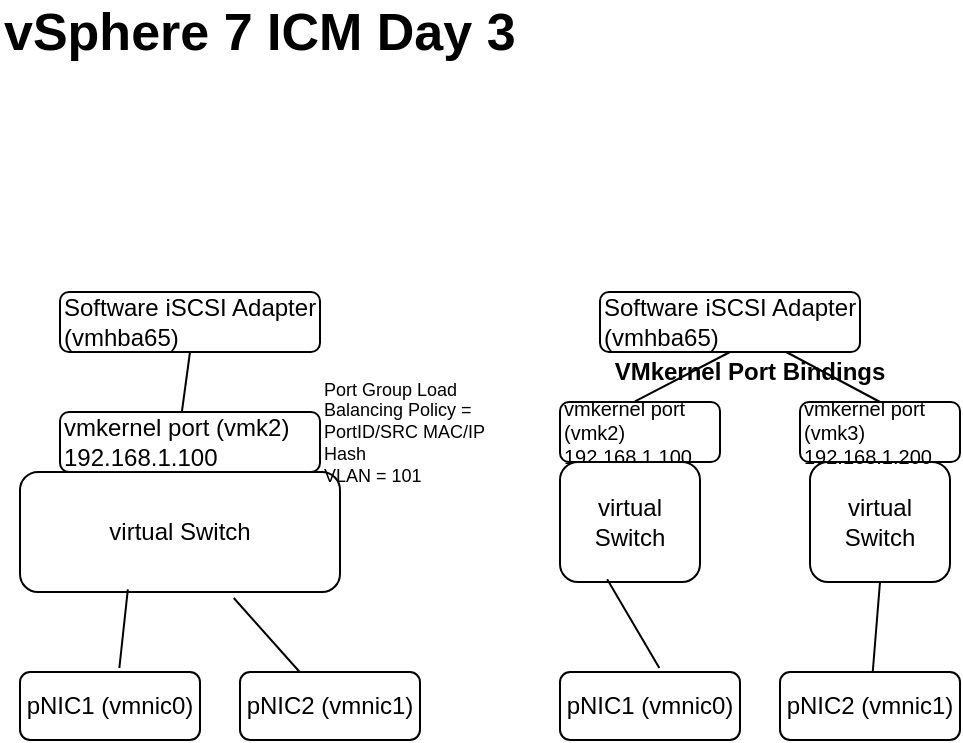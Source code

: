 <mxfile version="13.5.1" type="github" pages="5">
  <diagram id="36JcSneD635ffe-81IXM" name="vmkportbindings">
    <mxGraphModel dx="1422" dy="783" grid="1" gridSize="10" guides="1" tooltips="1" connect="1" arrows="1" fold="1" page="1" pageScale="1" pageWidth="1169" pageHeight="827" math="0" shadow="0">
      <root>
        <mxCell id="FdMGLVXJsDhEGSdXAeya-0" />
        <mxCell id="FdMGLVXJsDhEGSdXAeya-1" parent="FdMGLVXJsDhEGSdXAeya-0" />
        <mxCell id="FdMGLVXJsDhEGSdXAeya-2" value="vSphere 7 ICM Day 3" style="text;html=1;strokeColor=none;fillColor=none;align=left;verticalAlign=middle;whiteSpace=wrap;rounded=0;fontStyle=1;fontSize=26;" parent="FdMGLVXJsDhEGSdXAeya-1" vertex="1">
          <mxGeometry x="30" y="90" width="420" height="20" as="geometry" />
        </mxCell>
        <mxCell id="FdMGLVXJsDhEGSdXAeya-6" value="Software iSCSI Adapter (vmhba65)" style="rounded=1;whiteSpace=wrap;html=1;align=left;" parent="FdMGLVXJsDhEGSdXAeya-1" vertex="1">
          <mxGeometry x="60" y="230" width="130" height="30" as="geometry" />
        </mxCell>
        <mxCell id="FdMGLVXJsDhEGSdXAeya-7" value="vmkernel port (vmk2)&lt;br&gt;192.168.1.100&lt;br&gt;" style="rounded=1;whiteSpace=wrap;html=1;align=left;" parent="FdMGLVXJsDhEGSdXAeya-1" vertex="1">
          <mxGeometry x="60" y="290" width="130" height="30" as="geometry" />
        </mxCell>
        <mxCell id="FdMGLVXJsDhEGSdXAeya-8" value="" style="endArrow=none;html=1;exitX=0.469;exitY=-0.011;exitDx=0;exitDy=0;exitPerimeter=0;entryX=0.5;entryY=1;entryDx=0;entryDy=0;" parent="FdMGLVXJsDhEGSdXAeya-1" source="FdMGLVXJsDhEGSdXAeya-7" target="FdMGLVXJsDhEGSdXAeya-6" edge="1">
          <mxGeometry width="50" height="50" relative="1" as="geometry">
            <mxPoint x="220" y="300" as="sourcePoint" />
            <mxPoint x="270" y="250" as="targetPoint" />
          </mxGeometry>
        </mxCell>
        <mxCell id="FdMGLVXJsDhEGSdXAeya-9" value="virtual Switch" style="rounded=1;whiteSpace=wrap;html=1;align=center;" parent="FdMGLVXJsDhEGSdXAeya-1" vertex="1">
          <mxGeometry x="40" y="320" width="160" height="60" as="geometry" />
        </mxCell>
        <mxCell id="FdMGLVXJsDhEGSdXAeya-10" value="pNIC1 (vmnic0)" style="rounded=1;whiteSpace=wrap;html=1;align=center;" parent="FdMGLVXJsDhEGSdXAeya-1" vertex="1">
          <mxGeometry x="40" y="420" width="90" height="34" as="geometry" />
        </mxCell>
        <mxCell id="FdMGLVXJsDhEGSdXAeya-11" value="pNIC2 (vmnic1)" style="rounded=1;whiteSpace=wrap;html=1;align=center;" parent="FdMGLVXJsDhEGSdXAeya-1" vertex="1">
          <mxGeometry x="150" y="420" width="90" height="34" as="geometry" />
        </mxCell>
        <mxCell id="FdMGLVXJsDhEGSdXAeya-12" value="" style="endArrow=none;html=1;exitX=0.552;exitY=-0.059;exitDx=0;exitDy=0;exitPerimeter=0;entryX=0.337;entryY=0.978;entryDx=0;entryDy=0;entryPerimeter=0;" parent="FdMGLVXJsDhEGSdXAeya-1" source="FdMGLVXJsDhEGSdXAeya-10" target="FdMGLVXJsDhEGSdXAeya-9" edge="1">
          <mxGeometry width="50" height="50" relative="1" as="geometry">
            <mxPoint x="220" y="370" as="sourcePoint" />
            <mxPoint x="270" y="320" as="targetPoint" />
          </mxGeometry>
        </mxCell>
        <mxCell id="FdMGLVXJsDhEGSdXAeya-13" value="" style="endArrow=none;html=1;entryX=0.668;entryY=1.05;entryDx=0;entryDy=0;entryPerimeter=0;" parent="FdMGLVXJsDhEGSdXAeya-1" source="FdMGLVXJsDhEGSdXAeya-11" target="FdMGLVXJsDhEGSdXAeya-9" edge="1">
          <mxGeometry width="50" height="50" relative="1" as="geometry">
            <mxPoint x="99.68" y="427.994" as="sourcePoint" />
            <mxPoint x="120.77" y="388.68" as="targetPoint" />
          </mxGeometry>
        </mxCell>
        <mxCell id="FdMGLVXJsDhEGSdXAeya-14" value="Port Group Load Balancing Policy = PortID/SRC MAC/IP Hash&lt;br&gt;VLAN = 101" style="text;html=1;strokeColor=none;fillColor=none;align=left;verticalAlign=middle;whiteSpace=wrap;rounded=0;fontSize=9;" parent="FdMGLVXJsDhEGSdXAeya-1" vertex="1">
          <mxGeometry x="190" y="290" width="100" height="20" as="geometry" />
        </mxCell>
        <mxCell id="FdMGLVXJsDhEGSdXAeya-15" value="Software iSCSI Adapter (vmhba65)" style="rounded=1;whiteSpace=wrap;html=1;align=left;" parent="FdMGLVXJsDhEGSdXAeya-1" vertex="1">
          <mxGeometry x="330" y="230" width="130" height="30" as="geometry" />
        </mxCell>
        <mxCell id="FdMGLVXJsDhEGSdXAeya-16" value="vmkernel port (vmk2)&lt;br style=&quot;font-size: 10px;&quot;&gt;192.168.1.100&lt;br style=&quot;font-size: 10px;&quot;&gt;" style="rounded=1;whiteSpace=wrap;html=1;align=left;fontSize=10;" parent="FdMGLVXJsDhEGSdXAeya-1" vertex="1">
          <mxGeometry x="310" y="285" width="80" height="30" as="geometry" />
        </mxCell>
        <mxCell id="FdMGLVXJsDhEGSdXAeya-17" value="" style="endArrow=none;html=1;exitX=0.469;exitY=-0.011;exitDx=0;exitDy=0;exitPerimeter=0;entryX=0.5;entryY=1;entryDx=0;entryDy=0;" parent="FdMGLVXJsDhEGSdXAeya-1" source="FdMGLVXJsDhEGSdXAeya-16" target="FdMGLVXJsDhEGSdXAeya-15" edge="1">
          <mxGeometry width="50" height="50" relative="1" as="geometry">
            <mxPoint x="490" y="300" as="sourcePoint" />
            <mxPoint x="540" y="250" as="targetPoint" />
          </mxGeometry>
        </mxCell>
        <mxCell id="FdMGLVXJsDhEGSdXAeya-18" value="virtual Switch" style="rounded=1;whiteSpace=wrap;html=1;align=center;" parent="FdMGLVXJsDhEGSdXAeya-1" vertex="1">
          <mxGeometry x="310" y="315" width="70" height="60" as="geometry" />
        </mxCell>
        <mxCell id="FdMGLVXJsDhEGSdXAeya-19" value="pNIC1 (vmnic0)" style="rounded=1;whiteSpace=wrap;html=1;align=center;" parent="FdMGLVXJsDhEGSdXAeya-1" vertex="1">
          <mxGeometry x="310" y="420" width="90" height="34" as="geometry" />
        </mxCell>
        <mxCell id="FdMGLVXJsDhEGSdXAeya-20" value="pNIC2 (vmnic1)" style="rounded=1;whiteSpace=wrap;html=1;align=center;" parent="FdMGLVXJsDhEGSdXAeya-1" vertex="1">
          <mxGeometry x="420" y="420" width="90" height="34" as="geometry" />
        </mxCell>
        <mxCell id="FdMGLVXJsDhEGSdXAeya-21" value="" style="endArrow=none;html=1;exitX=0.552;exitY=-0.059;exitDx=0;exitDy=0;exitPerimeter=0;entryX=0.337;entryY=0.978;entryDx=0;entryDy=0;entryPerimeter=0;" parent="FdMGLVXJsDhEGSdXAeya-1" source="FdMGLVXJsDhEGSdXAeya-19" target="FdMGLVXJsDhEGSdXAeya-18" edge="1">
          <mxGeometry width="50" height="50" relative="1" as="geometry">
            <mxPoint x="490" y="370" as="sourcePoint" />
            <mxPoint x="540" y="320" as="targetPoint" />
          </mxGeometry>
        </mxCell>
        <mxCell id="FdMGLVXJsDhEGSdXAeya-22" value="" style="endArrow=none;html=1;entryX=0.5;entryY=1;entryDx=0;entryDy=0;" parent="FdMGLVXJsDhEGSdXAeya-1" source="FdMGLVXJsDhEGSdXAeya-20" target="FdMGLVXJsDhEGSdXAeya-23" edge="1">
          <mxGeometry width="50" height="50" relative="1" as="geometry">
            <mxPoint x="369.68" y="427.994" as="sourcePoint" />
            <mxPoint x="390.77" y="388.68" as="targetPoint" />
          </mxGeometry>
        </mxCell>
        <mxCell id="FdMGLVXJsDhEGSdXAeya-23" value="virtual Switch" style="rounded=1;whiteSpace=wrap;html=1;align=center;" parent="FdMGLVXJsDhEGSdXAeya-1" vertex="1">
          <mxGeometry x="435" y="315" width="70" height="60" as="geometry" />
        </mxCell>
        <mxCell id="FdMGLVXJsDhEGSdXAeya-24" value="vmkernel port (vmk3)&lt;br style=&quot;font-size: 10px&quot;&gt;192.168.1.200" style="rounded=1;whiteSpace=wrap;html=1;align=left;fontSize=10;" parent="FdMGLVXJsDhEGSdXAeya-1" vertex="1">
          <mxGeometry x="430" y="285" width="80" height="30" as="geometry" />
        </mxCell>
        <mxCell id="FdMGLVXJsDhEGSdXAeya-25" value="" style="endArrow=none;html=1;exitX=0.5;exitY=0;exitDx=0;exitDy=0;" parent="FdMGLVXJsDhEGSdXAeya-1" source="FdMGLVXJsDhEGSdXAeya-24" target="FdMGLVXJsDhEGSdXAeya-15" edge="1">
          <mxGeometry width="50" height="50" relative="1" as="geometry">
            <mxPoint x="357.52" y="294.67" as="sourcePoint" />
            <mxPoint x="405" y="270" as="targetPoint" />
          </mxGeometry>
        </mxCell>
        <mxCell id="FdMGLVXJsDhEGSdXAeya-26" value="VMkernel Port Bindings" style="text;html=1;strokeColor=none;fillColor=none;align=center;verticalAlign=middle;whiteSpace=wrap;rounded=0;fontStyle=1" parent="FdMGLVXJsDhEGSdXAeya-1" vertex="1">
          <mxGeometry x="330" y="260" width="150" height="20" as="geometry" />
        </mxCell>
      </root>
    </mxGraphModel>
  </diagram>
  <diagram id="1oYTkPARyeYRjbsxOVbL" name="vmkernelports">
    <mxGraphModel dx="1422" dy="783" grid="1" gridSize="10" guides="1" tooltips="1" connect="1" arrows="1" fold="1" page="1" pageScale="1" pageWidth="1169" pageHeight="827" math="0" shadow="0">
      <root>
        <mxCell id="vGEMw31PxVdCvphUqTaV-0" />
        <mxCell id="vGEMw31PxVdCvphUqTaV-1" parent="vGEMw31PxVdCvphUqTaV-0" />
        <mxCell id="vGEMw31PxVdCvphUqTaV-2" value="Software iSCSI Adapter (vmhba65)" style="rounded=1;whiteSpace=wrap;html=1;align=left;" parent="vGEMw31PxVdCvphUqTaV-1" vertex="1">
          <mxGeometry x="370" y="160" width="130" height="30" as="geometry" />
        </mxCell>
        <mxCell id="vGEMw31PxVdCvphUqTaV-3" value="vmkernel port (vmk1)&lt;br&gt;192.168.1.100" style="rounded=1;whiteSpace=wrap;html=1;align=left;" parent="vGEMw31PxVdCvphUqTaV-1" vertex="1">
          <mxGeometry x="370" y="220" width="130" height="30" as="geometry" />
        </mxCell>
        <mxCell id="vGEMw31PxVdCvphUqTaV-4" value="" style="endArrow=none;html=1;exitX=0.469;exitY=-0.011;exitDx=0;exitDy=0;exitPerimeter=0;entryX=0.5;entryY=1;entryDx=0;entryDy=0;" parent="vGEMw31PxVdCvphUqTaV-1" source="vGEMw31PxVdCvphUqTaV-3" target="vGEMw31PxVdCvphUqTaV-2" edge="1">
          <mxGeometry width="50" height="50" relative="1" as="geometry">
            <mxPoint x="530" y="230" as="sourcePoint" />
            <mxPoint x="580" y="180" as="targetPoint" />
          </mxGeometry>
        </mxCell>
        <mxCell id="vGEMw31PxVdCvphUqTaV-5" value="virtual Switch" style="rounded=1;whiteSpace=wrap;html=1;align=center;" parent="vGEMw31PxVdCvphUqTaV-1" vertex="1">
          <mxGeometry x="160" y="250" width="560" height="60" as="geometry" />
        </mxCell>
        <mxCell id="vGEMw31PxVdCvphUqTaV-6" value="pNIC1 (vmnic0)&lt;br&gt;10GbE" style="rounded=1;whiteSpace=wrap;html=1;align=center;" parent="vGEMw31PxVdCvphUqTaV-1" vertex="1">
          <mxGeometry x="350" y="350" width="90" height="34" as="geometry" />
        </mxCell>
        <mxCell id="vGEMw31PxVdCvphUqTaV-7" value="pNIC2 (vmnic1)&lt;br&gt;10GbE" style="rounded=1;whiteSpace=wrap;html=1;align=center;" parent="vGEMw31PxVdCvphUqTaV-1" vertex="1">
          <mxGeometry x="460" y="350" width="90" height="34" as="geometry" />
        </mxCell>
        <mxCell id="vGEMw31PxVdCvphUqTaV-8" value="" style="endArrow=none;html=1;exitX=0.552;exitY=-0.059;exitDx=0;exitDy=0;exitPerimeter=0;entryX=0.337;entryY=0.978;entryDx=0;entryDy=0;entryPerimeter=0;" parent="vGEMw31PxVdCvphUqTaV-1" source="vGEMw31PxVdCvphUqTaV-6" target="vGEMw31PxVdCvphUqTaV-5" edge="1">
          <mxGeometry width="50" height="50" relative="1" as="geometry">
            <mxPoint x="530" y="300" as="sourcePoint" />
            <mxPoint x="580" y="250" as="targetPoint" />
          </mxGeometry>
        </mxCell>
        <mxCell id="vGEMw31PxVdCvphUqTaV-9" value="" style="endArrow=none;html=1;entryX=0.668;entryY=1.05;entryDx=0;entryDy=0;entryPerimeter=0;" parent="vGEMw31PxVdCvphUqTaV-1" source="vGEMw31PxVdCvphUqTaV-7" target="vGEMw31PxVdCvphUqTaV-5" edge="1">
          <mxGeometry width="50" height="50" relative="1" as="geometry">
            <mxPoint x="409.68" y="357.994" as="sourcePoint" />
            <mxPoint x="430.77" y="318.68" as="targetPoint" />
          </mxGeometry>
        </mxCell>
        <mxCell id="vGEMw31PxVdCvphUqTaV-10" value="Policy: LB&lt;br&gt;Policy: Failover&lt;br&gt;Policy: Security&lt;br&gt;Policy: VLAN" style="text;html=1;strokeColor=none;fillColor=none;align=left;verticalAlign=middle;whiteSpace=wrap;rounded=0;fontSize=9;" parent="vGEMw31PxVdCvphUqTaV-1" vertex="1">
          <mxGeometry x="490" y="260" width="100" height="20" as="geometry" />
        </mxCell>
        <mxCell id="vGEMw31PxVdCvphUqTaV-11" value="vmkernel port (vmk0)&lt;br&gt;192.168.1.100" style="rounded=1;whiteSpace=wrap;html=1;align=left;" parent="vGEMw31PxVdCvphUqTaV-1" vertex="1">
          <mxGeometry x="160" y="220" width="130" height="30" as="geometry" />
        </mxCell>
        <mxCell id="vGEMw31PxVdCvphUqTaV-12" value="vmkernel port (vmk2)&lt;br&gt;192.168.1.100" style="rounded=1;whiteSpace=wrap;html=1;align=left;" parent="vGEMw31PxVdCvphUqTaV-1" vertex="1">
          <mxGeometry x="600" y="220" width="130" height="30" as="geometry" />
        </mxCell>
        <mxCell id="vGEMw31PxVdCvphUqTaV-13" value="" style="verticalLabelPosition=bottom;verticalAlign=top;html=1;shape=mxgraph.basic.tick;fontSize=10;align=left;" parent="vGEMw31PxVdCvphUqTaV-1" vertex="1">
          <mxGeometry x="170" y="160" width="20" height="20" as="geometry" />
        </mxCell>
        <mxCell id="vGEMw31PxVdCvphUqTaV-14" value="Management" style="text;html=1;strokeColor=none;fillColor=none;align=center;verticalAlign=middle;whiteSpace=wrap;rounded=0;" parent="vGEMw31PxVdCvphUqTaV-1" vertex="1">
          <mxGeometry x="220" y="160" width="40" height="20" as="geometry" />
        </mxCell>
        <mxCell id="vGEMw31PxVdCvphUqTaV-15" value="vMotion (Live Migration)" style="text;html=1;strokeColor=none;fillColor=none;align=center;verticalAlign=middle;whiteSpace=wrap;rounded=0;" parent="vGEMw31PxVdCvphUqTaV-1" vertex="1">
          <mxGeometry x="640" y="200" width="140" height="20" as="geometry" />
        </mxCell>
        <mxCell id="vGEMw31PxVdCvphUqTaV-16" value="" style="verticalLabelPosition=bottom;verticalAlign=top;html=1;shape=mxgraph.basic.x;fontSize=10;align=left;" parent="vGEMw31PxVdCvphUqTaV-1" vertex="1">
          <mxGeometry x="160" y="190" width="30" height="20" as="geometry" />
        </mxCell>
        <mxCell id="vGEMw31PxVdCvphUqTaV-17" value="" style="verticalLabelPosition=bottom;verticalAlign=top;html=1;shape=mxgraph.basic.tick;fontSize=10;align=left;" parent="vGEMw31PxVdCvphUqTaV-1" vertex="1">
          <mxGeometry x="610" y="200" width="20" height="20" as="geometry" />
        </mxCell>
        <mxCell id="vGEMw31PxVdCvphUqTaV-18" value="Management" style="text;html=1;strokeColor=none;fillColor=none;align=center;verticalAlign=middle;whiteSpace=wrap;rounded=0;" parent="vGEMw31PxVdCvphUqTaV-1" vertex="1">
          <mxGeometry x="660" y="170" width="40" height="20" as="geometry" />
        </mxCell>
        <mxCell id="vGEMw31PxVdCvphUqTaV-19" value="" style="verticalLabelPosition=bottom;verticalAlign=top;html=1;shape=mxgraph.basic.x;fontSize=10;align=left;" parent="vGEMw31PxVdCvphUqTaV-1" vertex="1">
          <mxGeometry x="610" y="170" width="30" height="20" as="geometry" />
        </mxCell>
        <mxCell id="vGEMw31PxVdCvphUqTaV-22" value="vMotion (Live Migration)" style="text;html=1;strokeColor=none;fillColor=none;align=center;verticalAlign=middle;whiteSpace=wrap;rounded=0;" parent="vGEMw31PxVdCvphUqTaV-1" vertex="1">
          <mxGeometry x="200" y="200" width="140" height="20" as="geometry" />
        </mxCell>
        <mxCell id="vGEMw31PxVdCvphUqTaV-23" value="Policy: LB&lt;br&gt;Policy: Failover&lt;br&gt;Policy: Security&lt;br&gt;Policy: VLAN" style="text;html=1;strokeColor=none;fillColor=none;align=left;verticalAlign=middle;whiteSpace=wrap;rounded=0;fontSize=9;" parent="vGEMw31PxVdCvphUqTaV-1" vertex="1">
          <mxGeometry x="640" y="260" width="100" height="20" as="geometry" />
        </mxCell>
        <mxCell id="vGEMw31PxVdCvphUqTaV-24" value="Policy: LB&lt;br&gt;Policy: Failover&lt;br&gt;Policy: Security&lt;br&gt;Policy: VLAN" style="text;html=1;strokeColor=none;fillColor=none;align=left;verticalAlign=middle;whiteSpace=wrap;rounded=0;fontSize=9;" parent="vGEMw31PxVdCvphUqTaV-1" vertex="1">
          <mxGeometry x="190" y="260" width="100" height="20" as="geometry" />
        </mxCell>
      </root>
    </mxGraphModel>
  </diagram>
  <diagram id="P3ogWznEImxEZ2Kmd14Y" name="PreferredPath">
    <mxGraphModel dx="2842" dy="921" grid="1" gridSize="10" guides="1" tooltips="1" connect="1" arrows="1" fold="1" page="1" pageScale="1" pageWidth="1169" pageHeight="827" math="0" shadow="0">
      <root>
        <mxCell id="KcUhk-08Q33YimQ9L4g0-0" />
        <mxCell id="KcUhk-08Q33YimQ9L4g0-1" parent="KcUhk-08Q33YimQ9L4g0-0" />
        <mxCell id="KcUhk-08Q33YimQ9L4g0-4" value="" style="rounded=1;whiteSpace=wrap;html=1;fontSize=17;align=left;" parent="KcUhk-08Q33YimQ9L4g0-1" vertex="1">
          <mxGeometry x="-909" y="390" width="650" height="320" as="geometry" />
        </mxCell>
        <mxCell id="KcUhk-08Q33YimQ9L4g0-2" value="ESXI" style="rounded=1;whiteSpace=wrap;html=1;fontSize=17;align=left;" parent="KcUhk-08Q33YimQ9L4g0-1" vertex="1">
          <mxGeometry x="-699" y="70" width="200" height="160" as="geometry" />
        </mxCell>
        <mxCell id="KcUhk-08Q33YimQ9L4g0-3" value="VMFS VOL on LUN1" style="pointerEvents=1;shadow=0;dashed=0;html=1;strokeColor=none;fillColor=#434445;aspect=fixed;labelPosition=center;verticalLabelPosition=bottom;verticalAlign=top;align=center;outlineConnect=0;shape=mxgraph.vvd.datastore;" parent="KcUhk-08Q33YimQ9L4g0-1" vertex="1">
          <mxGeometry x="-849" y="470" width="179.49" height="140" as="geometry" />
        </mxCell>
        <mxCell id="KcUhk-08Q33YimQ9L4g0-5" value="A" style="rounded=1;whiteSpace=wrap;html=1;fontSize=17;align=center;" parent="KcUhk-08Q33YimQ9L4g0-1" vertex="1">
          <mxGeometry x="-779" y="360" width="120" height="60" as="geometry" />
        </mxCell>
        <mxCell id="KcUhk-08Q33YimQ9L4g0-6" value="B" style="rounded=1;whiteSpace=wrap;html=1;fontSize=17;align=center;" parent="KcUhk-08Q33YimQ9L4g0-1" vertex="1">
          <mxGeometry x="-549" y="360" width="120" height="60" as="geometry" />
        </mxCell>
        <mxCell id="KcUhk-08Q33YimQ9L4g0-7" value="HBA" style="rounded=1;whiteSpace=wrap;html=1;fontSize=17;align=left;" parent="KcUhk-08Q33YimQ9L4g0-1" vertex="1">
          <mxGeometry x="-589" y="210" width="70" height="50" as="geometry" />
        </mxCell>
        <mxCell id="KcUhk-08Q33YimQ9L4g0-8" value="HBA" style="rounded=1;whiteSpace=wrap;html=1;fontSize=17;align=left;" parent="KcUhk-08Q33YimQ9L4g0-1" vertex="1">
          <mxGeometry x="-699" y="210" width="70" height="50" as="geometry" />
        </mxCell>
        <mxCell id="KcUhk-08Q33YimQ9L4g0-9" value="VMFS on LUN2" style="pointerEvents=1;shadow=0;dashed=0;html=1;strokeColor=none;fillColor=#434445;aspect=fixed;labelPosition=center;verticalLabelPosition=bottom;verticalAlign=top;align=center;outlineConnect=0;shape=mxgraph.vvd.datastore;" parent="KcUhk-08Q33YimQ9L4g0-1" vertex="1">
          <mxGeometry x="-559" y="470" width="179.49" height="140" as="geometry" />
        </mxCell>
        <mxCell id="KcUhk-08Q33YimQ9L4g0-10" value="" style="endArrow=classic;startArrow=classic;html=1;fontSize=17;" parent="KcUhk-08Q33YimQ9L4g0-1" source="KcUhk-08Q33YimQ9L4g0-5" edge="1">
          <mxGeometry width="50" height="50" relative="1" as="geometry">
            <mxPoint x="-719.51" y="300" as="sourcePoint" />
            <mxPoint x="-669.51" y="250" as="targetPoint" />
          </mxGeometry>
        </mxCell>
        <mxCell id="KcUhk-08Q33YimQ9L4g0-11" value="" style="endArrow=classic;startArrow=classic;html=1;fontSize=17;" parent="KcUhk-08Q33YimQ9L4g0-1" source="KcUhk-08Q33YimQ9L4g0-6" edge="1">
          <mxGeometry width="50" height="50" relative="1" as="geometry">
            <mxPoint x="-587.885" y="370" as="sourcePoint" />
            <mxPoint x="-549.0" y="260" as="targetPoint" />
          </mxGeometry>
        </mxCell>
      </root>
    </mxGraphModel>
  </diagram>
  <diagram id="NkknkvJQYLz35yL54Nz3" name="VMFSReservations">
    <mxGraphModel dx="2591" dy="783" grid="1" gridSize="10" guides="1" tooltips="1" connect="1" arrows="1" fold="1" page="1" pageScale="1" pageWidth="1169" pageHeight="827" math="0" shadow="0">
      <root>
        <mxCell id="L7le9xb2ZXGL_Z3kNtfC-0" />
        <mxCell id="L7le9xb2ZXGL_Z3kNtfC-1" parent="L7le9xb2ZXGL_Z3kNtfC-0" />
        <mxCell id="L7le9xb2ZXGL_Z3kNtfC-2" value="" style="rounded=1;whiteSpace=wrap;html=1;fontSize=17;align=left;" parent="L7le9xb2ZXGL_Z3kNtfC-1" vertex="1">
          <mxGeometry x="-1010" y="240" width="650" height="530" as="geometry" />
        </mxCell>
        <mxCell id="L7le9xb2ZXGL_Z3kNtfC-3" value="VMFS VOL on LUN1" style="pointerEvents=1;shadow=0;dashed=0;html=1;aspect=fixed;labelPosition=center;verticalLabelPosition=bottom;verticalAlign=top;align=center;outlineConnect=0;shape=mxgraph.vvd.datastore;" parent="L7le9xb2ZXGL_Z3kNtfC-1" vertex="1">
          <mxGeometry x="-950" y="310" width="461.55" height="360" as="geometry" />
        </mxCell>
        <mxCell id="L7le9xb2ZXGL_Z3kNtfC-7" value="VMFS METADATA&lt;br&gt;file locking table" style="rounded=1;whiteSpace=wrap;html=1;fontSize=17;align=center;" parent="L7le9xb2ZXGL_Z3kNtfC-1" vertex="1">
          <mxGeometry x="-910" y="370" width="380" height="60" as="geometry" />
        </mxCell>
        <mxCell id="L7le9xb2ZXGL_Z3kNtfC-8" value="vm.vmdk" style="rounded=1;whiteSpace=wrap;html=1;fontSize=17;align=center;" parent="L7le9xb2ZXGL_Z3kNtfC-1" vertex="1">
          <mxGeometry x="-800" y="550" width="120" height="60" as="geometry" />
        </mxCell>
        <mxCell id="L7le9xb2ZXGL_Z3kNtfC-9" value="ESXI-01" style="rounded=1;whiteSpace=wrap;html=1;fontSize=17;align=center;fillColor=#ffe6cc;strokeColor=#d79b00;" parent="L7le9xb2ZXGL_Z3kNtfC-1" vertex="1">
          <mxGeometry x="-940" y="80" width="120" height="60" as="geometry" />
        </mxCell>
        <mxCell id="L7le9xb2ZXGL_Z3kNtfC-10" value="" style="endArrow=none;html=1;fontSize=17;entryX=0.5;entryY=1;entryDx=0;entryDy=0;" parent="L7le9xb2ZXGL_Z3kNtfC-1" source="L7le9xb2ZXGL_Z3kNtfC-8" target="L7le9xb2ZXGL_Z3kNtfC-9" edge="1">
          <mxGeometry width="50" height="50" relative="1" as="geometry">
            <mxPoint x="-440" y="500" as="sourcePoint" />
            <mxPoint x="-390" y="450" as="targetPoint" />
          </mxGeometry>
        </mxCell>
        <mxCell id="L7le9xb2ZXGL_Z3kNtfC-11" value="ESXI-02" style="rounded=1;whiteSpace=wrap;html=1;fontSize=17;align=center;" parent="L7le9xb2ZXGL_Z3kNtfC-1" vertex="1">
          <mxGeometry x="-760" y="80" width="120" height="60" as="geometry" />
        </mxCell>
        <mxCell id="L7le9xb2ZXGL_Z3kNtfC-12" value="" style="pointerEvents=1;shadow=0;dashed=0;html=1;strokeColor=none;fillColor=#434445;aspect=fixed;labelPosition=center;verticalLabelPosition=bottom;verticalAlign=top;align=center;outlineConnect=0;shape=mxgraph.vvd.app;" parent="L7le9xb2ZXGL_Z3kNtfC-1" vertex="1">
          <mxGeometry x="-940" y="50" width="50" height="50" as="geometry" />
        </mxCell>
        <mxCell id="L7le9xb2ZXGL_Z3kNtfC-14" value="VsPHERE API FOR ARRAY INTEGRATION (VAAI)&lt;br&gt;&lt;br&gt;&lt;br&gt;atomic test &amp;amp; set (ATS)" style="text;html=1;strokeColor=none;fillColor=none;align=center;verticalAlign=middle;whiteSpace=wrap;rounded=0;fontSize=17;" parent="L7le9xb2ZXGL_Z3kNtfC-1" vertex="1">
          <mxGeometry x="-460" y="310" width="40" height="20" as="geometry" />
        </mxCell>
      </root>
    </mxGraphModel>
  </diagram>
  <diagram id="8adywbvT-tkOhVAE6fHf" name="VCF">
    <mxGraphModel dx="1422" dy="783" grid="1" gridSize="10" guides="1" tooltips="1" connect="1" arrows="1" fold="1" page="1" pageScale="1" pageWidth="1169" pageHeight="827" math="0" shadow="0">
      <root>
        <mxCell id="2qLxWbJamepmx9KypSTk-0" />
        <mxCell id="2qLxWbJamepmx9KypSTk-1" parent="2qLxWbJamepmx9KypSTk-0" />
        <mxCell id="2qLxWbJamepmx9KypSTk-27" value="" style="rounded=0;whiteSpace=wrap;html=1;fillColor=none;fontSize=17;align=center;" parent="2qLxWbJamepmx9KypSTk-1" vertex="1">
          <mxGeometry x="609" y="480" width="560" height="320" as="geometry" />
        </mxCell>
        <mxCell id="2qLxWbJamepmx9KypSTk-17" value="" style="rounded=0;whiteSpace=wrap;html=1;fillColor=none;fontSize=17;align=center;" parent="2qLxWbJamepmx9KypSTk-1" vertex="1">
          <mxGeometry x="40" y="100" width="560" height="320" as="geometry" />
        </mxCell>
        <mxCell id="2qLxWbJamepmx9KypSTk-2" value="vSAN Ready Hardware&amp;nbsp;" style="rounded=1;whiteSpace=wrap;html=1;fillColor=none;fontSize=17;align=center;" parent="2qLxWbJamepmx9KypSTk-1" vertex="1">
          <mxGeometry x="250" y="270" width="120" height="60" as="geometry" />
        </mxCell>
        <mxCell id="2qLxWbJamepmx9KypSTk-3" value="vSAN Ready Hardware" style="rounded=1;whiteSpace=wrap;html=1;fillColor=none;fontSize=17;align=center;" parent="2qLxWbJamepmx9KypSTk-1" vertex="1">
          <mxGeometry x="120" y="270" width="120" height="60" as="geometry" />
        </mxCell>
        <mxCell id="2qLxWbJamepmx9KypSTk-4" value="vSAN Ready Hardware" style="rounded=1;whiteSpace=wrap;html=1;fillColor=none;fontSize=17;align=center;" parent="2qLxWbJamepmx9KypSTk-1" vertex="1">
          <mxGeometry x="380" y="270" width="120" height="60" as="geometry" />
        </mxCell>
        <mxCell id="2qLxWbJamepmx9KypSTk-5" value="CloudBuilder&lt;br&gt;" style="rounded=1;whiteSpace=wrap;html=1;fillColor=none;fontSize=17;align=center;" parent="2qLxWbJamepmx9KypSTk-1" vertex="1">
          <mxGeometry x="680" y="320" width="120" height="60" as="geometry" />
        </mxCell>
        <mxCell id="2qLxWbJamepmx9KypSTk-7" value="vSAN Cluster" style="ellipse;whiteSpace=wrap;html=1;fillColor=none;fontSize=17;align=center;" parent="2qLxWbJamepmx9KypSTk-1" vertex="1">
          <mxGeometry x="105" y="320" width="410" height="36" as="geometry" />
        </mxCell>
        <mxCell id="2qLxWbJamepmx9KypSTk-8" value="ESXi&lt;br&gt;" style="text;html=1;strokeColor=none;fillColor=none;align=center;verticalAlign=middle;whiteSpace=wrap;rounded=0;fontSize=17;" parent="2qLxWbJamepmx9KypSTk-1" vertex="1">
          <mxGeometry x="170" y="240" width="40" height="20" as="geometry" />
        </mxCell>
        <mxCell id="2qLxWbJamepmx9KypSTk-9" value="ESXi&lt;br&gt;" style="text;html=1;strokeColor=none;fillColor=none;align=center;verticalAlign=middle;whiteSpace=wrap;rounded=0;fontSize=17;" parent="2qLxWbJamepmx9KypSTk-1" vertex="1">
          <mxGeometry x="290" y="240" width="40" height="20" as="geometry" />
        </mxCell>
        <mxCell id="2qLxWbJamepmx9KypSTk-10" value="ESXi&lt;br&gt;" style="text;html=1;strokeColor=none;fillColor=none;align=center;verticalAlign=middle;whiteSpace=wrap;rounded=0;fontSize=17;" parent="2qLxWbJamepmx9KypSTk-1" vertex="1">
          <mxGeometry x="420" y="240" width="40" height="20" as="geometry" />
        </mxCell>
        <mxCell id="2qLxWbJamepmx9KypSTk-11" value="vc" style="rounded=1;whiteSpace=wrap;html=1;fillColor=none;fontSize=17;align=center;" parent="2qLxWbJamepmx9KypSTk-1" vertex="1">
          <mxGeometry x="140" y="170" width="45" height="40" as="geometry" />
        </mxCell>
        <mxCell id="2qLxWbJamepmx9KypSTk-13" value="nsx cc" style="rounded=1;whiteSpace=wrap;html=1;fillColor=none;fontSize=17;align=center;" parent="2qLxWbJamepmx9KypSTk-1" vertex="1">
          <mxGeometry x="280" y="170" width="45" height="40" as="geometry" />
        </mxCell>
        <mxCell id="2qLxWbJamepmx9KypSTk-14" value="nsx cc" style="rounded=1;whiteSpace=wrap;html=1;fillColor=none;fontSize=17;align=center;" parent="2qLxWbJamepmx9KypSTk-1" vertex="1">
          <mxGeometry x="420" y="170" width="45" height="40" as="geometry" />
        </mxCell>
        <mxCell id="2qLxWbJamepmx9KypSTk-15" value="nsx cc" style="rounded=1;whiteSpace=wrap;html=1;fillColor=none;fontSize=17;align=center;" parent="2qLxWbJamepmx9KypSTk-1" vertex="1">
          <mxGeometry x="195" y="170" width="45" height="40" as="geometry" />
        </mxCell>
        <mxCell id="2qLxWbJamepmx9KypSTk-16" value="log&lt;br&gt;insight" style="rounded=1;whiteSpace=wrap;html=1;fillColor=none;fontSize=17;align=center;" parent="2qLxWbJamepmx9KypSTk-1" vertex="1">
          <mxGeometry x="480" y="170" width="45" height="40" as="geometry" />
        </mxCell>
        <mxCell id="2qLxWbJamepmx9KypSTk-18" value="Management Workload Domain" style="text;html=1;strokeColor=none;fillColor=none;align=center;verticalAlign=middle;whiteSpace=wrap;rounded=0;" parent="2qLxWbJamepmx9KypSTk-1" vertex="1">
          <mxGeometry x="560" y="420" width="40" height="20" as="geometry" />
        </mxCell>
        <mxCell id="2qLxWbJamepmx9KypSTk-19" value="sddc&amp;nbsp;&lt;br&gt;manger" style="rounded=1;whiteSpace=wrap;html=1;fillColor=none;fontSize=17;align=center;" parent="2qLxWbJamepmx9KypSTk-1" vertex="1">
          <mxGeometry x="60" y="170" width="45" height="40" as="geometry" />
        </mxCell>
        <mxCell id="2qLxWbJamepmx9KypSTk-21" value="" style="rounded=0;whiteSpace=wrap;html=1;fillColor=none;fontSize=17;align=center;" parent="2qLxWbJamepmx9KypSTk-1" vertex="1">
          <mxGeometry x="40" y="480" width="560" height="320" as="geometry" />
        </mxCell>
        <mxCell id="2qLxWbJamepmx9KypSTk-22" value="vSAN Ready Hardware&amp;nbsp;" style="rounded=1;whiteSpace=wrap;html=1;fillColor=none;fontSize=17;align=center;" parent="2qLxWbJamepmx9KypSTk-1" vertex="1">
          <mxGeometry x="260" y="590" width="120" height="60" as="geometry" />
        </mxCell>
        <mxCell id="2qLxWbJamepmx9KypSTk-23" value="vSAN Ready Hardware" style="rounded=1;whiteSpace=wrap;html=1;fillColor=none;fontSize=17;align=center;" parent="2qLxWbJamepmx9KypSTk-1" vertex="1">
          <mxGeometry x="130" y="590" width="120" height="60" as="geometry" />
        </mxCell>
        <mxCell id="2qLxWbJamepmx9KypSTk-24" value="vSAN Ready Hardware" style="rounded=1;whiteSpace=wrap;html=1;fillColor=none;fontSize=17;align=center;" parent="2qLxWbJamepmx9KypSTk-1" vertex="1">
          <mxGeometry x="390" y="590" width="120" height="60" as="geometry" />
        </mxCell>
        <mxCell id="2qLxWbJamepmx9KypSTk-25" value="vSAN Cluster" style="ellipse;whiteSpace=wrap;html=1;fillColor=none;fontSize=17;align=center;" parent="2qLxWbJamepmx9KypSTk-1" vertex="1">
          <mxGeometry x="115" y="640" width="410" height="36" as="geometry" />
        </mxCell>
        <mxCell id="2qLxWbJamepmx9KypSTk-26" value="vSphere with Kubernetes" style="text;html=1;strokeColor=none;fillColor=none;align=center;verticalAlign=middle;whiteSpace=wrap;rounded=0;" parent="2qLxWbJamepmx9KypSTk-1" vertex="1">
          <mxGeometry x="1110" y="750" width="40" height="20" as="geometry" />
        </mxCell>
        <mxCell id="2qLxWbJamepmx9KypSTk-28" value="vSAN Ready Hardware&amp;nbsp;" style="rounded=1;whiteSpace=wrap;html=1;fillColor=none;fontSize=17;align=center;" parent="2qLxWbJamepmx9KypSTk-1" vertex="1">
          <mxGeometry x="829" y="580" width="120" height="60" as="geometry" />
        </mxCell>
        <mxCell id="2qLxWbJamepmx9KypSTk-29" value="vSAN Ready Hardware" style="rounded=1;whiteSpace=wrap;html=1;fillColor=none;fontSize=17;align=center;" parent="2qLxWbJamepmx9KypSTk-1" vertex="1">
          <mxGeometry x="699" y="580" width="120" height="60" as="geometry" />
        </mxCell>
        <mxCell id="2qLxWbJamepmx9KypSTk-30" value="vSAN Ready Hardware" style="rounded=1;whiteSpace=wrap;html=1;fillColor=none;fontSize=17;align=center;" parent="2qLxWbJamepmx9KypSTk-1" vertex="1">
          <mxGeometry x="959" y="580" width="120" height="60" as="geometry" />
        </mxCell>
        <mxCell id="2qLxWbJamepmx9KypSTk-31" value="vSAN Cluster" style="ellipse;whiteSpace=wrap;html=1;fillColor=none;fontSize=17;align=center;" parent="2qLxWbJamepmx9KypSTk-1" vertex="1">
          <mxGeometry x="684" y="630" width="410" height="36" as="geometry" />
        </mxCell>
        <mxCell id="2qLxWbJamepmx9KypSTk-32" value="vSAN Ready Hardware" style="rounded=1;whiteSpace=wrap;html=1;fillColor=none;fontSize=17;align=center;" parent="2qLxWbJamepmx9KypSTk-1" vertex="1">
          <mxGeometry x="10" y="590" width="120" height="60" as="geometry" />
        </mxCell>
        <mxCell id="2qLxWbJamepmx9KypSTk-33" value="vSAN Ready Hardware" style="rounded=1;whiteSpace=wrap;html=1;fillColor=none;fontSize=17;align=center;" parent="2qLxWbJamepmx9KypSTk-1" vertex="1">
          <mxGeometry x="699" y="510" width="120" height="60" as="geometry" />
        </mxCell>
        <mxCell id="2qLxWbJamepmx9KypSTk-34" value="vSAN Ready Hardware" style="rounded=1;whiteSpace=wrap;html=1;fillColor=none;fontSize=17;align=center;" parent="2qLxWbJamepmx9KypSTk-1" vertex="1">
          <mxGeometry x="829" y="510" width="120" height="60" as="geometry" />
        </mxCell>
        <mxCell id="2qLxWbJamepmx9KypSTk-35" value="vSAN Ready Hardware" style="rounded=1;whiteSpace=wrap;html=1;fillColor=none;fontSize=17;align=center;" parent="2qLxWbJamepmx9KypSTk-1" vertex="1">
          <mxGeometry x="959" y="510" width="120" height="60" as="geometry" />
        </mxCell>
        <mxCell id="2qLxWbJamepmx9KypSTk-36" value="Virtual Desktops" style="text;html=1;strokeColor=none;fillColor=none;align=center;verticalAlign=middle;whiteSpace=wrap;rounded=0;" parent="2qLxWbJamepmx9KypSTk-1" vertex="1">
          <mxGeometry x="550" y="760" width="40" height="20" as="geometry" />
        </mxCell>
        <mxCell id="2qLxWbJamepmx9KypSTk-37" value="VMware Cloud Foundation" style="text;html=1;strokeColor=none;fillColor=none;align=center;verticalAlign=middle;whiteSpace=wrap;rounded=0;fontStyle=1;fontSize=20;" parent="2qLxWbJamepmx9KypSTk-1" vertex="1">
          <mxGeometry x="470" y="40" width="300" height="20" as="geometry" />
        </mxCell>
        <mxCell id="2qLxWbJamepmx9KypSTk-39" value="vROps" style="rounded=1;whiteSpace=wrap;html=1;fillColor=none;fontSize=17;align=center;" parent="2qLxWbJamepmx9KypSTk-1" vertex="1">
          <mxGeometry x="345" y="170" width="45" height="40" as="geometry" />
        </mxCell>
        <mxCell id="2qLxWbJamepmx9KypSTk-41" value="" style="endArrow=none;html=1;fontSize=20;entryX=0.5;entryY=1;entryDx=0;entryDy=0;" parent="2qLxWbJamepmx9KypSTk-1" source="2qLxWbJamepmx9KypSTk-21" target="2qLxWbJamepmx9KypSTk-39" edge="1">
          <mxGeometry width="50" height="50" relative="1" as="geometry">
            <mxPoint x="560" y="430" as="sourcePoint" />
            <mxPoint x="610" y="380" as="targetPoint" />
          </mxGeometry>
        </mxCell>
      </root>
    </mxGraphModel>
  </diagram>
</mxfile>

